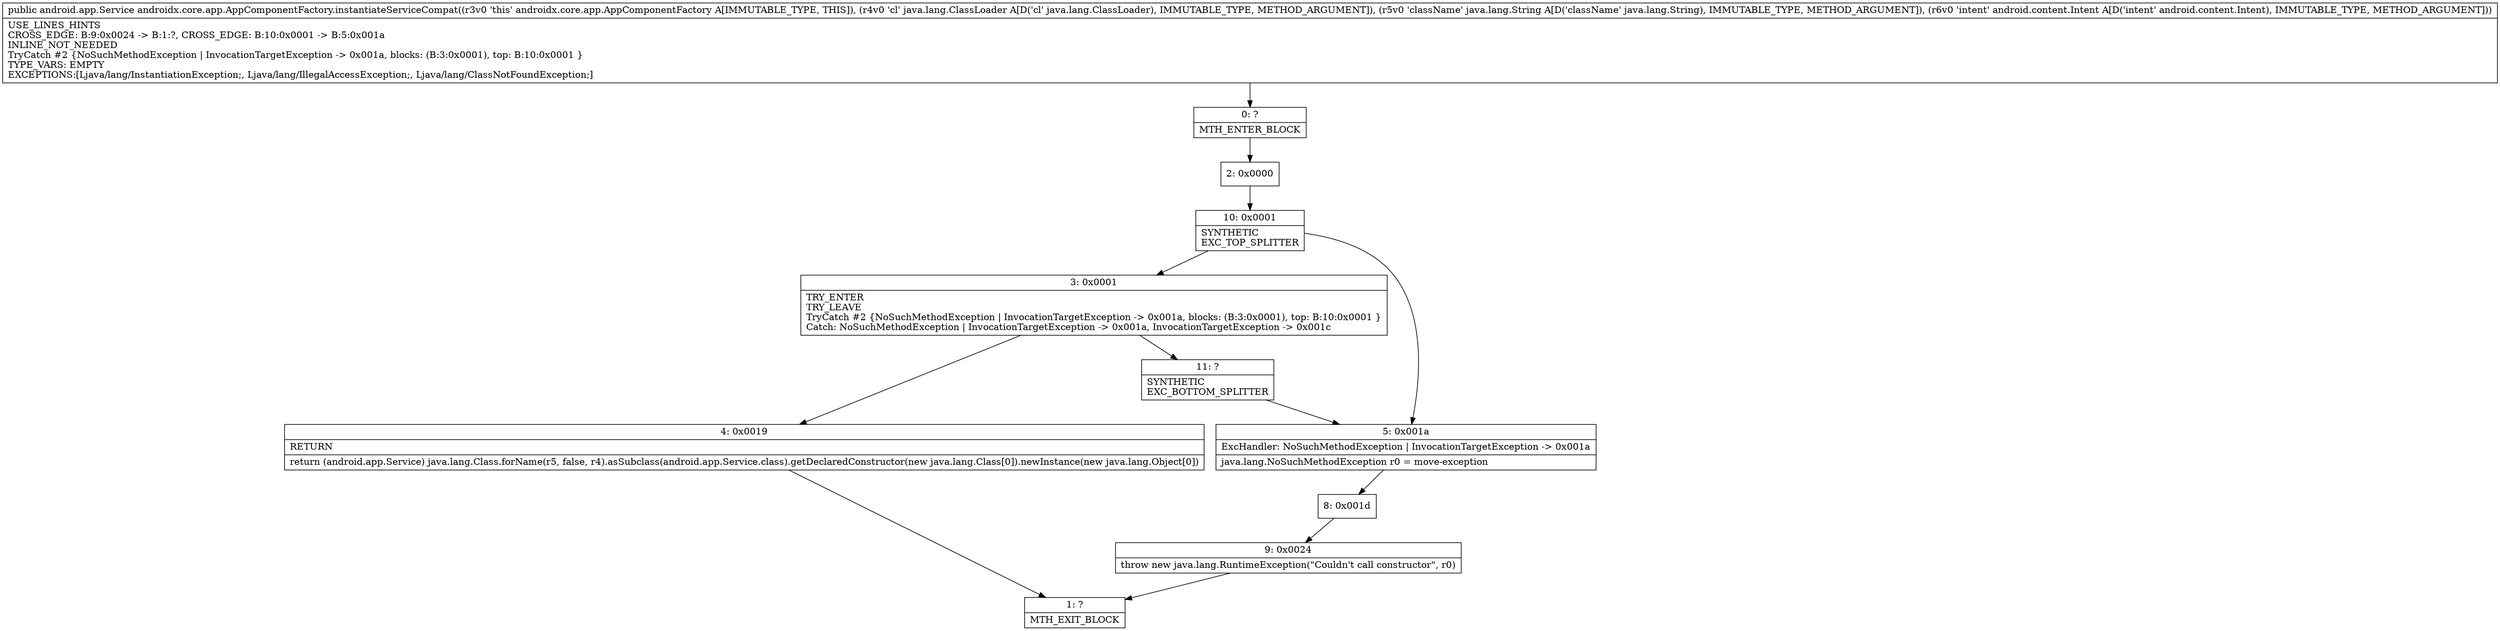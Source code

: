digraph "CFG forandroidx.core.app.AppComponentFactory.instantiateServiceCompat(Ljava\/lang\/ClassLoader;Ljava\/lang\/String;Landroid\/content\/Intent;)Landroid\/app\/Service;" {
Node_0 [shape=record,label="{0\:\ ?|MTH_ENTER_BLOCK\l}"];
Node_2 [shape=record,label="{2\:\ 0x0000}"];
Node_10 [shape=record,label="{10\:\ 0x0001|SYNTHETIC\lEXC_TOP_SPLITTER\l}"];
Node_3 [shape=record,label="{3\:\ 0x0001|TRY_ENTER\lTRY_LEAVE\lTryCatch #2 \{NoSuchMethodException \| InvocationTargetException \-\> 0x001a, blocks: (B:3:0x0001), top: B:10:0x0001 \}\lCatch: NoSuchMethodException \| InvocationTargetException \-\> 0x001a, InvocationTargetException \-\> 0x001c\l}"];
Node_4 [shape=record,label="{4\:\ 0x0019|RETURN\l|return (android.app.Service) java.lang.Class.forName(r5, false, r4).asSubclass(android.app.Service.class).getDeclaredConstructor(new java.lang.Class[0]).newInstance(new java.lang.Object[0])\l}"];
Node_1 [shape=record,label="{1\:\ ?|MTH_EXIT_BLOCK\l}"];
Node_11 [shape=record,label="{11\:\ ?|SYNTHETIC\lEXC_BOTTOM_SPLITTER\l}"];
Node_5 [shape=record,label="{5\:\ 0x001a|ExcHandler: NoSuchMethodException \| InvocationTargetException \-\> 0x001a\l|java.lang.NoSuchMethodException r0 = move\-exception\l}"];
Node_8 [shape=record,label="{8\:\ 0x001d}"];
Node_9 [shape=record,label="{9\:\ 0x0024|throw new java.lang.RuntimeException(\"Couldn't call constructor\", r0)\l}"];
MethodNode[shape=record,label="{public android.app.Service androidx.core.app.AppComponentFactory.instantiateServiceCompat((r3v0 'this' androidx.core.app.AppComponentFactory A[IMMUTABLE_TYPE, THIS]), (r4v0 'cl' java.lang.ClassLoader A[D('cl' java.lang.ClassLoader), IMMUTABLE_TYPE, METHOD_ARGUMENT]), (r5v0 'className' java.lang.String A[D('className' java.lang.String), IMMUTABLE_TYPE, METHOD_ARGUMENT]), (r6v0 'intent' android.content.Intent A[D('intent' android.content.Intent), IMMUTABLE_TYPE, METHOD_ARGUMENT]))  | USE_LINES_HINTS\lCROSS_EDGE: B:9:0x0024 \-\> B:1:?, CROSS_EDGE: B:10:0x0001 \-\> B:5:0x001a\lINLINE_NOT_NEEDED\lTryCatch #2 \{NoSuchMethodException \| InvocationTargetException \-\> 0x001a, blocks: (B:3:0x0001), top: B:10:0x0001 \}\lTYPE_VARS: EMPTY\lEXCEPTIONS:[Ljava\/lang\/InstantiationException;, Ljava\/lang\/IllegalAccessException;, Ljava\/lang\/ClassNotFoundException;]\l}"];
MethodNode -> Node_0;Node_0 -> Node_2;
Node_2 -> Node_10;
Node_10 -> Node_3;
Node_10 -> Node_5;
Node_3 -> Node_4;
Node_3 -> Node_11;
Node_4 -> Node_1;
Node_11 -> Node_5;
Node_5 -> Node_8;
Node_8 -> Node_9;
Node_9 -> Node_1;
}

